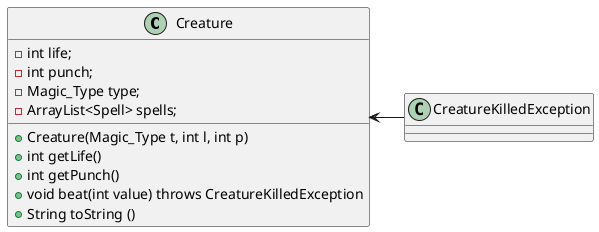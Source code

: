 @startuml
class Creature{
    - int life;
    - int punch;
    - Magic_Type type;
    - ArrayList<Spell> spells;
    + Creature(Magic_Type t, int l, int p)
    + int getLife()
    + int getPunch()
    + void beat(int value) throws CreatureKilledException
    + String toString ()
}

class CreatureKilledException

Creature <- CreatureKilledException

@enduml